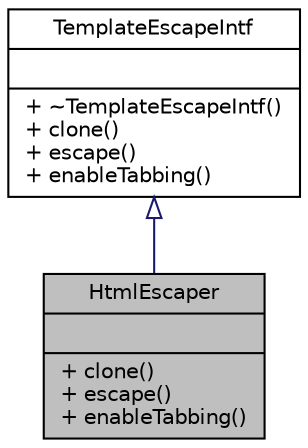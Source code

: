 digraph "HtmlEscaper"
{
 // LATEX_PDF_SIZE
  edge [fontname="Helvetica",fontsize="10",labelfontname="Helvetica",labelfontsize="10"];
  node [fontname="Helvetica",fontsize="10",shape=record];
  Node1 [label="{HtmlEscaper\n||+ clone()\l+ escape()\l+ enableTabbing()\l}",height=0.2,width=0.4,color="black", fillcolor="grey75", style="filled", fontcolor="black",tooltip=" "];
  Node2 -> Node1 [dir="back",color="midnightblue",fontsize="10",style="solid",arrowtail="onormal",fontname="Helvetica"];
  Node2 [label="{TemplateEscapeIntf\n||+ ~TemplateEscapeIntf()\l+ clone()\l+ escape()\l+ enableTabbing()\l}",height=0.2,width=0.4,color="black", fillcolor="white", style="filled",URL="$classTemplateEscapeIntf.html",tooltip="Interface used to escape characters in a string."];
}
